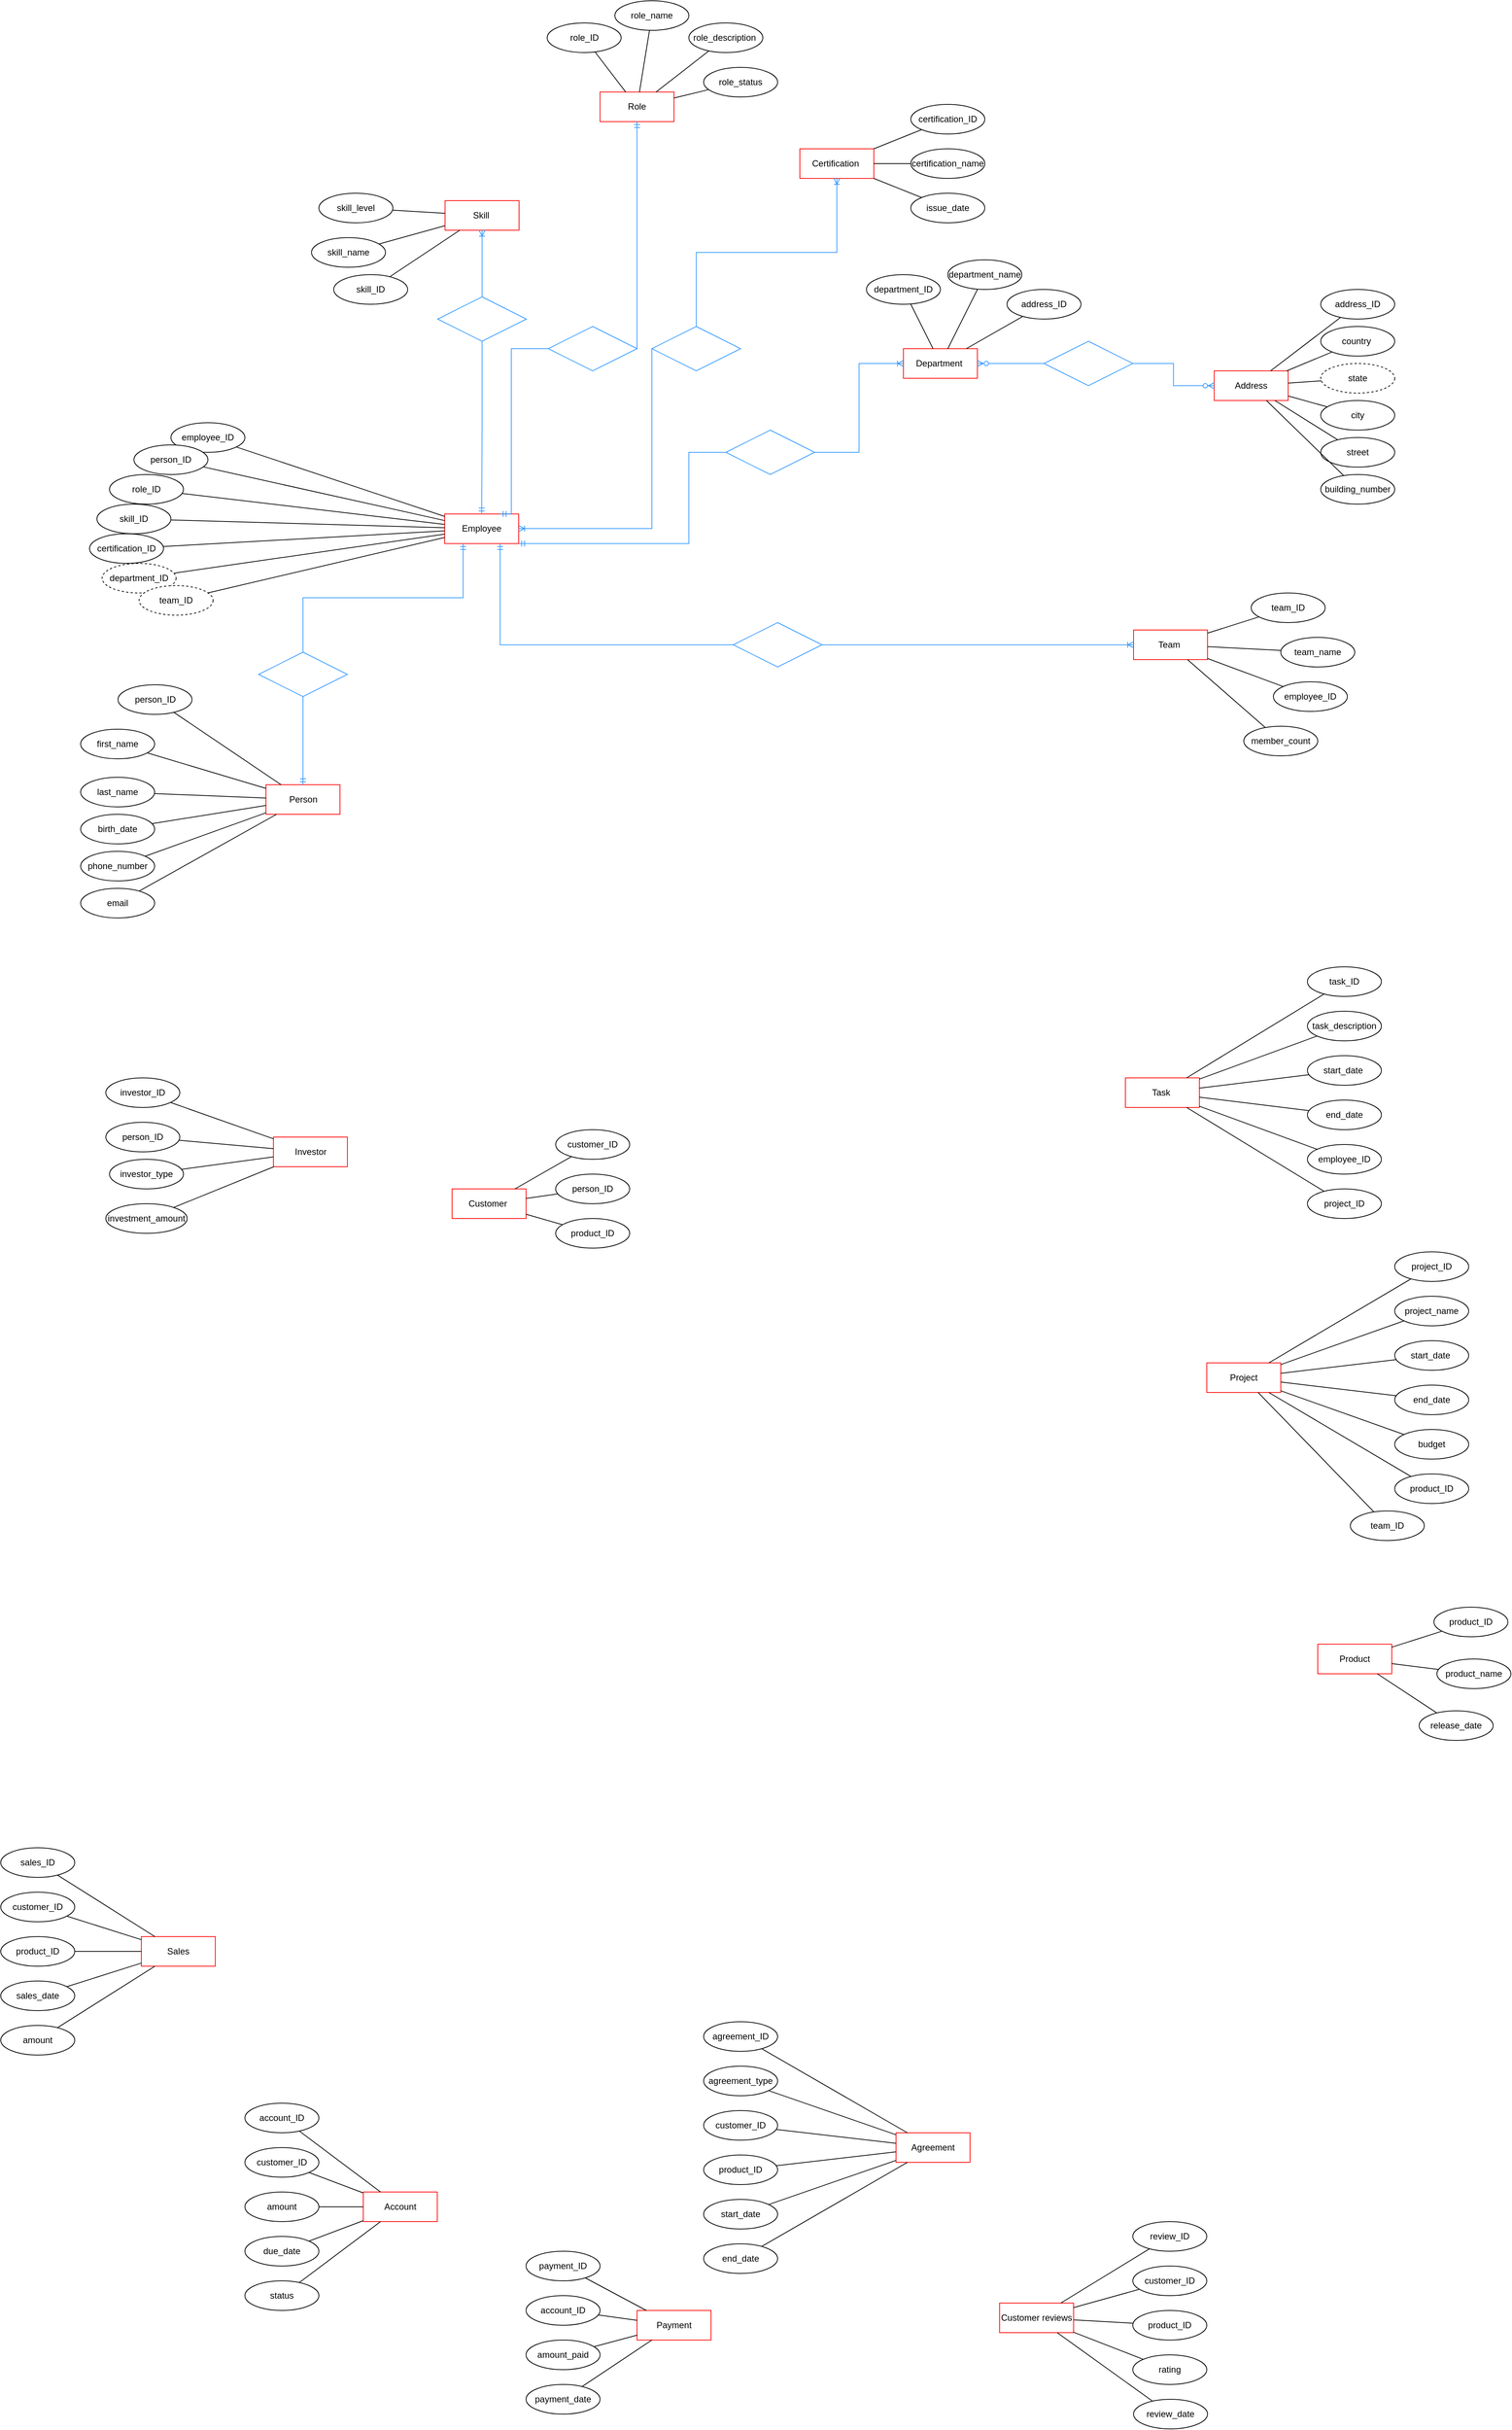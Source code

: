 <mxfile version="24.7.17">
  <diagram name="Сторінка-1" id="1GQm9kah2LmpC54ItX7a">
    <mxGraphModel dx="1985" dy="3207" grid="1" gridSize="10" guides="1" tooltips="1" connect="1" arrows="1" fold="1" page="1" pageScale="1" pageWidth="827" pageHeight="1169" math="0" shadow="0">
      <root>
        <mxCell id="0" />
        <mxCell id="1" parent="0" />
        <mxCell id="kTC0eZ22dBADnU0dDalB-8" value="Employee" style="whiteSpace=wrap;html=1;align=center;strokeColor=#FF0000;" parent="1" vertex="1">
          <mxGeometry x="1180" y="-966.71" width="100" height="40" as="geometry" />
        </mxCell>
        <mxCell id="kTC0eZ22dBADnU0dDalB-16" value="Department&amp;nbsp;" style="whiteSpace=wrap;html=1;align=center;strokeColor=#FF0000;" parent="1" vertex="1">
          <mxGeometry x="1800" y="-1190" width="100" height="40" as="geometry" />
        </mxCell>
        <mxCell id="kTC0eZ22dBADnU0dDalB-20" value="Team&amp;nbsp;" style="whiteSpace=wrap;html=1;align=center;strokeColor=#FF0000;" parent="1" vertex="1">
          <mxGeometry x="2111" y="-810" width="100" height="40" as="geometry" />
        </mxCell>
        <mxCell id="kTC0eZ22dBADnU0dDalB-25" value="Product" style="whiteSpace=wrap;html=1;align=center;strokeColor=#FF0000;" parent="1" vertex="1">
          <mxGeometry x="2360" y="560" width="100" height="40" as="geometry" />
        </mxCell>
        <mxCell id="kTC0eZ22dBADnU0dDalB-31" value="Project" style="whiteSpace=wrap;html=1;align=center;strokeColor=#FF0000;" parent="1" vertex="1">
          <mxGeometry x="2210" y="180" width="100" height="40" as="geometry" />
        </mxCell>
        <mxCell id="kTC0eZ22dBADnU0dDalB-39" value="Customer&amp;nbsp;" style="whiteSpace=wrap;html=1;align=center;strokeColor=#FF0000;" parent="1" vertex="1">
          <mxGeometry x="1190" y="-55" width="100" height="40" as="geometry" />
        </mxCell>
        <mxCell id="HxLRwD8P5eZurUxQ76lV-6" value="Role" style="whiteSpace=wrap;html=1;align=center;strokeColor=#FF0000;" parent="1" vertex="1">
          <mxGeometry x="1390" y="-1536.71" width="100" height="40" as="geometry" />
        </mxCell>
        <mxCell id="HxLRwD8P5eZurUxQ76lV-7" value="Task&amp;nbsp;" style="whiteSpace=wrap;html=1;align=center;strokeColor=#FF0000;" parent="1" vertex="1">
          <mxGeometry x="2100" y="-205" width="100" height="40" as="geometry" />
        </mxCell>
        <mxCell id="HxLRwD8P5eZurUxQ76lV-8" value="Skill&amp;nbsp;" style="whiteSpace=wrap;html=1;align=center;strokeColor=#FF0000;" parent="1" vertex="1">
          <mxGeometry x="1180.5" y="-1390" width="100" height="40" as="geometry" />
        </mxCell>
        <mxCell id="HxLRwD8P5eZurUxQ76lV-9" value="Agreement" style="whiteSpace=wrap;html=1;align=center;strokeColor=#FF0000;" parent="1" vertex="1">
          <mxGeometry x="1790" y="1220" width="100" height="40" as="geometry" />
        </mxCell>
        <mxCell id="HxLRwD8P5eZurUxQ76lV-10" value="Payment" style="whiteSpace=wrap;html=1;align=center;strokeColor=#FF0000;" parent="1" vertex="1">
          <mxGeometry x="1440" y="1460" width="100" height="40" as="geometry" />
        </mxCell>
        <mxCell id="HxLRwD8P5eZurUxQ76lV-11" value="Account" style="whiteSpace=wrap;html=1;align=center;strokeColor=#FF0000;" parent="1" vertex="1">
          <mxGeometry x="1070" y="1300" width="100" height="40" as="geometry" />
        </mxCell>
        <mxCell id="HxLRwD8P5eZurUxQ76lV-12" value="Sales" style="whiteSpace=wrap;html=1;align=center;strokeColor=#FF0000;" parent="1" vertex="1">
          <mxGeometry x="770" y="955" width="100" height="40" as="geometry" />
        </mxCell>
        <mxCell id="HxLRwD8P5eZurUxQ76lV-15" value="Certification&amp;nbsp;" style="whiteSpace=wrap;html=1;align=center;strokeColor=#FF0000;" parent="1" vertex="1">
          <mxGeometry x="1660" y="-1460" width="100" height="40" as="geometry" />
        </mxCell>
        <mxCell id="HxLRwD8P5eZurUxQ76lV-17" value="last_name" style="ellipse;whiteSpace=wrap;html=1;align=center;" parent="1" vertex="1">
          <mxGeometry x="688" y="-611" width="100" height="40" as="geometry" />
        </mxCell>
        <mxCell id="HxLRwD8P5eZurUxQ76lV-18" value="first_name" style="ellipse;whiteSpace=wrap;html=1;align=center;" parent="1" vertex="1">
          <mxGeometry x="688" y="-676" width="100" height="40" as="geometry" />
        </mxCell>
        <mxCell id="HxLRwD8P5eZurUxQ76lV-19" value="birth_date" style="ellipse;whiteSpace=wrap;html=1;align=center;" parent="1" vertex="1">
          <mxGeometry x="688" y="-561" width="100" height="40" as="geometry" />
        </mxCell>
        <mxCell id="HxLRwD8P5eZurUxQ76lV-20" value="phone_number" style="ellipse;whiteSpace=wrap;html=1;align=center;" parent="1" vertex="1">
          <mxGeometry x="688" y="-511" width="100" height="40" as="geometry" />
        </mxCell>
        <mxCell id="HxLRwD8P5eZurUxQ76lV-21" value="Person" style="whiteSpace=wrap;html=1;align=center;strokeColor=#FF0000;" parent="1" vertex="1">
          <mxGeometry x="938.5" y="-601" width="100" height="40" as="geometry" />
        </mxCell>
        <mxCell id="HxLRwD8P5eZurUxQ76lV-22" value="Address" style="whiteSpace=wrap;html=1;align=center;strokeColor=#FF0000;" parent="1" vertex="1">
          <mxGeometry x="2220" y="-1160" width="100" height="40" as="geometry" />
        </mxCell>
        <mxCell id="HxLRwD8P5eZurUxQ76lV-23" value="email" style="ellipse;whiteSpace=wrap;html=1;align=center;" parent="1" vertex="1">
          <mxGeometry x="688" y="-461" width="100" height="40" as="geometry" />
        </mxCell>
        <mxCell id="HxLRwD8P5eZurUxQ76lV-25" value="person_ID" style="ellipse;whiteSpace=wrap;html=1;align=center;" parent="1" vertex="1">
          <mxGeometry x="738.5" y="-736" width="100" height="40" as="geometry" />
        </mxCell>
        <mxCell id="HxLRwD8P5eZurUxQ76lV-26" value="employee_ID" style="ellipse;whiteSpace=wrap;html=1;align=center;" parent="1" vertex="1">
          <mxGeometry x="810" y="-1090" width="100" height="40" as="geometry" />
        </mxCell>
        <mxCell id="HxLRwD8P5eZurUxQ76lV-27" value="person_ID" style="ellipse;whiteSpace=wrap;html=1;align=center;" parent="1" vertex="1">
          <mxGeometry x="760" y="-1060" width="100" height="40" as="geometry" />
        </mxCell>
        <mxCell id="HxLRwD8P5eZurUxQ76lV-28" value="role_ID" style="ellipse;whiteSpace=wrap;html=1;align=center;" parent="1" vertex="1">
          <mxGeometry x="727" y="-1020" width="100" height="40" as="geometry" />
        </mxCell>
        <mxCell id="HxLRwD8P5eZurUxQ76lV-29" value="skill_ID" style="ellipse;whiteSpace=wrap;html=1;align=center;" parent="1" vertex="1">
          <mxGeometry x="710" y="-980" width="100" height="40" as="geometry" />
        </mxCell>
        <mxCell id="HxLRwD8P5eZurUxQ76lV-30" value="certification_ID" style="ellipse;whiteSpace=wrap;html=1;align=center;" parent="1" vertex="1">
          <mxGeometry x="700" y="-940" width="100" height="40" as="geometry" />
        </mxCell>
        <mxCell id="HxLRwD8P5eZurUxQ76lV-33" value="role_ID" style="ellipse;whiteSpace=wrap;html=1;align=center;" parent="1" vertex="1">
          <mxGeometry x="1318.5" y="-1630" width="100" height="40" as="geometry" />
        </mxCell>
        <mxCell id="HxLRwD8P5eZurUxQ76lV-34" value="role_name" style="ellipse;whiteSpace=wrap;html=1;align=center;" parent="1" vertex="1">
          <mxGeometry x="1410" y="-1660" width="100" height="40" as="geometry" />
        </mxCell>
        <mxCell id="HxLRwD8P5eZurUxQ76lV-35" value="role_description&amp;nbsp;" style="ellipse;whiteSpace=wrap;html=1;align=center;" parent="1" vertex="1">
          <mxGeometry x="1510" y="-1630" width="100" height="40" as="geometry" />
        </mxCell>
        <mxCell id="HxLRwD8P5eZurUxQ76lV-36" value="role_status" style="ellipse;whiteSpace=wrap;html=1;align=center;" parent="1" vertex="1">
          <mxGeometry x="1530" y="-1570" width="100" height="40" as="geometry" />
        </mxCell>
        <mxCell id="HxLRwD8P5eZurUxQ76lV-37" value="skill_ID" style="ellipse;whiteSpace=wrap;html=1;align=center;" parent="1" vertex="1">
          <mxGeometry x="1030" y="-1290" width="100" height="40" as="geometry" />
        </mxCell>
        <mxCell id="HxLRwD8P5eZurUxQ76lV-38" value="skill_name" style="ellipse;whiteSpace=wrap;html=1;align=center;" parent="1" vertex="1">
          <mxGeometry x="1000" y="-1340" width="100" height="40" as="geometry" />
        </mxCell>
        <mxCell id="HxLRwD8P5eZurUxQ76lV-39" value="skill_level" style="ellipse;whiteSpace=wrap;html=1;align=center;" parent="1" vertex="1">
          <mxGeometry x="1010" y="-1400" width="100" height="40" as="geometry" />
        </mxCell>
        <mxCell id="HxLRwD8P5eZurUxQ76lV-40" value="department_ID" style="ellipse;whiteSpace=wrap;html=1;align=center;" parent="1" vertex="1">
          <mxGeometry x="1750" y="-1290" width="100" height="40" as="geometry" />
        </mxCell>
        <mxCell id="HxLRwD8P5eZurUxQ76lV-42" value="department_name" style="ellipse;whiteSpace=wrap;html=1;align=center;" parent="1" vertex="1">
          <mxGeometry x="1860" y="-1310" width="100" height="40" as="geometry" />
        </mxCell>
        <mxCell id="HxLRwD8P5eZurUxQ76lV-46" value="department_ID" style="ellipse;whiteSpace=wrap;html=1;align=center;dashed=1;" parent="1" vertex="1">
          <mxGeometry x="717" y="-900" width="100" height="40" as="geometry" />
        </mxCell>
        <mxCell id="HxLRwD8P5eZurUxQ76lV-47" value="address_ID" style="ellipse;whiteSpace=wrap;html=1;align=center;" parent="1" vertex="1">
          <mxGeometry x="2364" y="-1270" width="100" height="40" as="geometry" />
        </mxCell>
        <mxCell id="HxLRwD8P5eZurUxQ76lV-48" value="city" style="ellipse;whiteSpace=wrap;html=1;align=center;" parent="1" vertex="1">
          <mxGeometry x="2364" y="-1120" width="100" height="40" as="geometry" />
        </mxCell>
        <mxCell id="HxLRwD8P5eZurUxQ76lV-49" value="country&amp;nbsp;" style="ellipse;whiteSpace=wrap;html=1;align=center;" parent="1" vertex="1">
          <mxGeometry x="2364" y="-1220" width="100" height="40" as="geometry" />
        </mxCell>
        <mxCell id="HxLRwD8P5eZurUxQ76lV-50" value="building_number" style="ellipse;whiteSpace=wrap;html=1;align=center;" parent="1" vertex="1">
          <mxGeometry x="2364" y="-1020" width="100" height="40" as="geometry" />
        </mxCell>
        <mxCell id="HxLRwD8P5eZurUxQ76lV-51" value="state" style="ellipse;whiteSpace=wrap;html=1;align=center;dashed=1;" parent="1" vertex="1">
          <mxGeometry x="2364" y="-1170" width="100" height="40" as="geometry" />
        </mxCell>
        <mxCell id="HxLRwD8P5eZurUxQ76lV-52" value="street" style="ellipse;whiteSpace=wrap;html=1;align=center;" parent="1" vertex="1">
          <mxGeometry x="2364" y="-1070" width="100" height="40" as="geometry" />
        </mxCell>
        <mxCell id="HxLRwD8P5eZurUxQ76lV-53" value="address_ID" style="ellipse;whiteSpace=wrap;html=1;align=center;" parent="1" vertex="1">
          <mxGeometry x="1940" y="-1270" width="100" height="40" as="geometry" />
        </mxCell>
        <mxCell id="HxLRwD8P5eZurUxQ76lV-55" value="certification_ID" style="ellipse;whiteSpace=wrap;html=1;align=center;" parent="1" vertex="1">
          <mxGeometry x="1810" y="-1520" width="100" height="40" as="geometry" />
        </mxCell>
        <mxCell id="HxLRwD8P5eZurUxQ76lV-56" value="certification_name" style="ellipse;whiteSpace=wrap;html=1;align=center;" parent="1" vertex="1">
          <mxGeometry x="1810" y="-1460" width="100" height="40" as="geometry" />
        </mxCell>
        <mxCell id="HxLRwD8P5eZurUxQ76lV-57" value="issue_date" style="ellipse;whiteSpace=wrap;html=1;align=center;" parent="1" vertex="1">
          <mxGeometry x="1810" y="-1400" width="100" height="40" as="geometry" />
        </mxCell>
        <mxCell id="w_4l3_z0nk0-UXXXQoOF-1" value="team_ID" style="ellipse;whiteSpace=wrap;html=1;align=center;" parent="1" vertex="1">
          <mxGeometry x="2270" y="-860" width="100" height="40" as="geometry" />
        </mxCell>
        <mxCell id="w_4l3_z0nk0-UXXXQoOF-2" value="team_name" style="ellipse;whiteSpace=wrap;html=1;align=center;" parent="1" vertex="1">
          <mxGeometry x="2310" y="-800" width="100" height="40" as="geometry" />
        </mxCell>
        <mxCell id="w_4l3_z0nk0-UXXXQoOF-4" value="member_count" style="ellipse;whiteSpace=wrap;html=1;align=center;" parent="1" vertex="1">
          <mxGeometry x="2260" y="-680" width="100" height="40" as="geometry" />
        </mxCell>
        <mxCell id="w_4l3_z0nk0-UXXXQoOF-5" value="project_ID" style="ellipse;whiteSpace=wrap;html=1;align=center;" parent="1" vertex="1">
          <mxGeometry x="2464" y="30" width="100" height="40" as="geometry" />
        </mxCell>
        <mxCell id="w_4l3_z0nk0-UXXXQoOF-6" value="task_ID" style="ellipse;whiteSpace=wrap;html=1;align=center;" parent="1" vertex="1">
          <mxGeometry x="2346" y="-355" width="100" height="40" as="geometry" />
        </mxCell>
        <mxCell id="w_4l3_z0nk0-UXXXQoOF-7" value="task_description" style="ellipse;whiteSpace=wrap;html=1;align=center;" parent="1" vertex="1">
          <mxGeometry x="2346" y="-295" width="100" height="40" as="geometry" />
        </mxCell>
        <mxCell id="w_4l3_z0nk0-UXXXQoOF-8" value="start_date&amp;nbsp;" style="ellipse;whiteSpace=wrap;html=1;align=center;" parent="1" vertex="1">
          <mxGeometry x="2346" y="-235" width="100" height="40" as="geometry" />
        </mxCell>
        <mxCell id="w_4l3_z0nk0-UXXXQoOF-9" value="end_date" style="ellipse;whiteSpace=wrap;html=1;align=center;" parent="1" vertex="1">
          <mxGeometry x="2346" y="-175" width="100" height="40" as="geometry" />
        </mxCell>
        <mxCell id="w_4l3_z0nk0-UXXXQoOF-10" value="employee_ID" style="ellipse;whiteSpace=wrap;html=1;align=center;" parent="1" vertex="1">
          <mxGeometry x="2346" y="-115" width="100" height="40" as="geometry" />
        </mxCell>
        <mxCell id="w_4l3_z0nk0-UXXXQoOF-11" value="project_ID" style="ellipse;whiteSpace=wrap;html=1;align=center;" parent="1" vertex="1">
          <mxGeometry x="2346" y="-55" width="100" height="40" as="geometry" />
        </mxCell>
        <mxCell id="w_4l3_z0nk0-UXXXQoOF-12" value="project_name" style="ellipse;whiteSpace=wrap;html=1;align=center;" parent="1" vertex="1">
          <mxGeometry x="2464" y="90" width="100" height="40" as="geometry" />
        </mxCell>
        <mxCell id="w_4l3_z0nk0-UXXXQoOF-14" value="start_date&amp;nbsp;" style="ellipse;whiteSpace=wrap;html=1;align=center;" parent="1" vertex="1">
          <mxGeometry x="2464" y="150" width="100" height="40" as="geometry" />
        </mxCell>
        <mxCell id="w_4l3_z0nk0-UXXXQoOF-15" value="end_date" style="ellipse;whiteSpace=wrap;html=1;align=center;" parent="1" vertex="1">
          <mxGeometry x="2464" y="210" width="100" height="40" as="geometry" />
        </mxCell>
        <mxCell id="w_4l3_z0nk0-UXXXQoOF-16" value="budget" style="ellipse;whiteSpace=wrap;html=1;align=center;" parent="1" vertex="1">
          <mxGeometry x="2464" y="270" width="100" height="40" as="geometry" />
        </mxCell>
        <mxCell id="w_4l3_z0nk0-UXXXQoOF-17" value="product_ID" style="ellipse;whiteSpace=wrap;html=1;align=center;" parent="1" vertex="1">
          <mxGeometry x="2464" y="330" width="100" height="40" as="geometry" />
        </mxCell>
        <mxCell id="w_4l3_z0nk0-UXXXQoOF-18" value="product_name" style="ellipse;whiteSpace=wrap;html=1;align=center;" parent="1" vertex="1">
          <mxGeometry x="2521" y="580" width="100" height="40" as="geometry" />
        </mxCell>
        <mxCell id="w_4l3_z0nk0-UXXXQoOF-19" value="product_ID" style="ellipse;whiteSpace=wrap;html=1;align=center;" parent="1" vertex="1">
          <mxGeometry x="2517" y="510" width="100" height="40" as="geometry" />
        </mxCell>
        <mxCell id="w_4l3_z0nk0-UXXXQoOF-20" value="release_date" style="ellipse;whiteSpace=wrap;html=1;align=center;" parent="1" vertex="1">
          <mxGeometry x="2497" y="650" width="100" height="40" as="geometry" />
        </mxCell>
        <mxCell id="w_4l3_z0nk0-UXXXQoOF-21" value="customer_ID" style="ellipse;whiteSpace=wrap;html=1;align=center;" parent="1" vertex="1">
          <mxGeometry x="1330" y="-135" width="100" height="40" as="geometry" />
        </mxCell>
        <mxCell id="w_4l3_z0nk0-UXXXQoOF-22" value="person_ID" style="ellipse;whiteSpace=wrap;html=1;align=center;" parent="1" vertex="1">
          <mxGeometry x="1330" y="-75" width="100" height="40" as="geometry" />
        </mxCell>
        <mxCell id="w_4l3_z0nk0-UXXXQoOF-26" value="product_ID" style="ellipse;whiteSpace=wrap;html=1;align=center;" parent="1" vertex="1">
          <mxGeometry x="1330" y="-15" width="100" height="40" as="geometry" />
        </mxCell>
        <mxCell id="w_4l3_z0nk0-UXXXQoOF-27" value="Customer reviews" style="whiteSpace=wrap;html=1;align=center;strokeColor=#FF0000;" parent="1" vertex="1">
          <mxGeometry x="1930" y="1450" width="100" height="40" as="geometry" />
        </mxCell>
        <mxCell id="w_4l3_z0nk0-UXXXQoOF-29" value="sales_ID" style="ellipse;whiteSpace=wrap;html=1;align=center;" parent="1" vertex="1">
          <mxGeometry x="580" y="835" width="100" height="40" as="geometry" />
        </mxCell>
        <mxCell id="w_4l3_z0nk0-UXXXQoOF-30" value="account_ID" style="ellipse;whiteSpace=wrap;html=1;align=center;" parent="1" vertex="1">
          <mxGeometry x="910" y="1180" width="100" height="40" as="geometry" />
        </mxCell>
        <mxCell id="w_4l3_z0nk0-UXXXQoOF-31" value="payment_ID" style="ellipse;whiteSpace=wrap;html=1;align=center;" parent="1" vertex="1">
          <mxGeometry x="1290" y="1380" width="100" height="40" as="geometry" />
        </mxCell>
        <mxCell id="w_4l3_z0nk0-UXXXQoOF-32" value="agreement_ID" style="ellipse;whiteSpace=wrap;html=1;align=center;" parent="1" vertex="1">
          <mxGeometry x="1530" y="1070" width="100" height="40" as="geometry" />
        </mxCell>
        <mxCell id="w_4l3_z0nk0-UXXXQoOF-34" value="customer_ID" style="ellipse;whiteSpace=wrap;html=1;align=center;" parent="1" vertex="1">
          <mxGeometry x="580" y="895" width="100" height="40" as="geometry" />
        </mxCell>
        <mxCell id="w_4l3_z0nk0-UXXXQoOF-35" value="product_ID" style="ellipse;whiteSpace=wrap;html=1;align=center;" parent="1" vertex="1">
          <mxGeometry x="580" y="955" width="100" height="40" as="geometry" />
        </mxCell>
        <mxCell id="w_4l3_z0nk0-UXXXQoOF-36" value="sales_date" style="ellipse;whiteSpace=wrap;html=1;align=center;" parent="1" vertex="1">
          <mxGeometry x="580" y="1015" width="100" height="40" as="geometry" />
        </mxCell>
        <mxCell id="w_4l3_z0nk0-UXXXQoOF-37" value="amount" style="ellipse;whiteSpace=wrap;html=1;align=center;" parent="1" vertex="1">
          <mxGeometry x="580" y="1075" width="100" height="40" as="geometry" />
        </mxCell>
        <mxCell id="w_4l3_z0nk0-UXXXQoOF-38" value="customer_ID" style="ellipse;whiteSpace=wrap;html=1;align=center;" parent="1" vertex="1">
          <mxGeometry x="910" y="1240" width="100" height="40" as="geometry" />
        </mxCell>
        <mxCell id="w_4l3_z0nk0-UXXXQoOF-39" value="amount" style="ellipse;whiteSpace=wrap;html=1;align=center;" parent="1" vertex="1">
          <mxGeometry x="910" y="1300" width="100" height="40" as="geometry" />
        </mxCell>
        <mxCell id="w_4l3_z0nk0-UXXXQoOF-40" value="due_date" style="ellipse;whiteSpace=wrap;html=1;align=center;" parent="1" vertex="1">
          <mxGeometry x="910" y="1360" width="100" height="40" as="geometry" />
        </mxCell>
        <mxCell id="w_4l3_z0nk0-UXXXQoOF-42" value="agreement_type" style="ellipse;whiteSpace=wrap;html=1;align=center;" parent="1" vertex="1">
          <mxGeometry x="1530" y="1130" width="100" height="40" as="geometry" />
        </mxCell>
        <mxCell id="w_4l3_z0nk0-UXXXQoOF-43" value="status" style="ellipse;whiteSpace=wrap;html=1;align=center;" parent="1" vertex="1">
          <mxGeometry x="910" y="1420" width="100" height="40" as="geometry" />
        </mxCell>
        <mxCell id="w_4l3_z0nk0-UXXXQoOF-44" value="account_ID" style="ellipse;whiteSpace=wrap;html=1;align=center;" parent="1" vertex="1">
          <mxGeometry x="1290" y="1440" width="100" height="40" as="geometry" />
        </mxCell>
        <mxCell id="w_4l3_z0nk0-UXXXQoOF-45" value="amount_paid" style="ellipse;whiteSpace=wrap;html=1;align=center;" parent="1" vertex="1">
          <mxGeometry x="1290" y="1500" width="100" height="40" as="geometry" />
        </mxCell>
        <mxCell id="w_4l3_z0nk0-UXXXQoOF-46" value="payment_date" style="ellipse;whiteSpace=wrap;html=1;align=center;" parent="1" vertex="1">
          <mxGeometry x="1290" y="1560" width="100" height="40" as="geometry" />
        </mxCell>
        <mxCell id="w_4l3_z0nk0-UXXXQoOF-47" value="customer_ID" style="ellipse;whiteSpace=wrap;html=1;align=center;" parent="1" vertex="1">
          <mxGeometry x="1530" y="1190" width="100" height="40" as="geometry" />
        </mxCell>
        <mxCell id="w_4l3_z0nk0-UXXXQoOF-48" value="product_ID" style="ellipse;whiteSpace=wrap;html=1;align=center;" parent="1" vertex="1">
          <mxGeometry x="1530" y="1250" width="100" height="40" as="geometry" />
        </mxCell>
        <mxCell id="w_4l3_z0nk0-UXXXQoOF-49" value="start_date" style="ellipse;whiteSpace=wrap;html=1;align=center;" parent="1" vertex="1">
          <mxGeometry x="1530" y="1310" width="100" height="40" as="geometry" />
        </mxCell>
        <mxCell id="w_4l3_z0nk0-UXXXQoOF-50" value="end_date" style="ellipse;whiteSpace=wrap;html=1;align=center;" parent="1" vertex="1">
          <mxGeometry x="1530" y="1370" width="100" height="40" as="geometry" />
        </mxCell>
        <mxCell id="-akh_3bQNF9zqWhWP-Ex-2" value="Investor" style="whiteSpace=wrap;html=1;align=center;strokeColor=#FF0000;" parent="1" vertex="1">
          <mxGeometry x="948.5" y="-125" width="100" height="40" as="geometry" />
        </mxCell>
        <mxCell id="-akh_3bQNF9zqWhWP-Ex-3" value="investor_ID" style="ellipse;whiteSpace=wrap;html=1;align=center;" parent="1" vertex="1">
          <mxGeometry x="722" y="-205" width="100" height="40" as="geometry" />
        </mxCell>
        <mxCell id="-akh_3bQNF9zqWhWP-Ex-5" value="person_ID" style="ellipse;whiteSpace=wrap;html=1;align=center;" parent="1" vertex="1">
          <mxGeometry x="722" y="-145" width="100" height="40" as="geometry" />
        </mxCell>
        <mxCell id="-akh_3bQNF9zqWhWP-Ex-7" value="investment_amount" style="ellipse;whiteSpace=wrap;html=1;align=center;" parent="1" vertex="1">
          <mxGeometry x="722" y="-35" width="110" height="40" as="geometry" />
        </mxCell>
        <mxCell id="-akh_3bQNF9zqWhWP-Ex-8" value="investor_type" style="ellipse;whiteSpace=wrap;html=1;align=center;" parent="1" vertex="1">
          <mxGeometry x="727" y="-95" width="100" height="40" as="geometry" />
        </mxCell>
        <mxCell id="-akh_3bQNF9zqWhWP-Ex-9" value="review_ID" style="ellipse;whiteSpace=wrap;html=1;align=center;" parent="1" vertex="1">
          <mxGeometry x="2110" y="1340" width="100" height="40" as="geometry" />
        </mxCell>
        <mxCell id="-akh_3bQNF9zqWhWP-Ex-10" value="customer_ID" style="ellipse;whiteSpace=wrap;html=1;align=center;" parent="1" vertex="1">
          <mxGeometry x="2110" y="1400" width="100" height="40" as="geometry" />
        </mxCell>
        <mxCell id="-akh_3bQNF9zqWhWP-Ex-11" value="product_ID" style="ellipse;whiteSpace=wrap;html=1;align=center;" parent="1" vertex="1">
          <mxGeometry x="2110" y="1460" width="100" height="40" as="geometry" />
        </mxCell>
        <mxCell id="-akh_3bQNF9zqWhWP-Ex-12" value="rating" style="ellipse;whiteSpace=wrap;html=1;align=center;" parent="1" vertex="1">
          <mxGeometry x="2110" y="1520" width="100" height="40" as="geometry" />
        </mxCell>
        <mxCell id="-akh_3bQNF9zqWhWP-Ex-14" value="review_date" style="ellipse;whiteSpace=wrap;html=1;align=center;" parent="1" vertex="1">
          <mxGeometry x="2111" y="1580" width="100" height="40" as="geometry" />
        </mxCell>
        <mxCell id="kOA6qTZB-Go1yCE-uI7u-1" value="" style="endArrow=none;html=1;rounded=0;" edge="1" parent="1" source="HxLRwD8P5eZurUxQ76lV-25" target="HxLRwD8P5eZurUxQ76lV-21">
          <mxGeometry relative="1" as="geometry">
            <mxPoint x="937.5" y="-474.5" as="sourcePoint" />
            <mxPoint x="1097.5" y="-474.5" as="targetPoint" />
          </mxGeometry>
        </mxCell>
        <mxCell id="kOA6qTZB-Go1yCE-uI7u-2" value="" style="endArrow=none;html=1;rounded=0;" edge="1" parent="1" source="HxLRwD8P5eZurUxQ76lV-18" target="HxLRwD8P5eZurUxQ76lV-21">
          <mxGeometry relative="1" as="geometry">
            <mxPoint x="1677.5" y="-282.5" as="sourcePoint" />
            <mxPoint x="1837.5" y="-282.5" as="targetPoint" />
          </mxGeometry>
        </mxCell>
        <mxCell id="kOA6qTZB-Go1yCE-uI7u-3" value="" style="endArrow=none;html=1;rounded=0;" edge="1" parent="1" source="HxLRwD8P5eZurUxQ76lV-23" target="HxLRwD8P5eZurUxQ76lV-21">
          <mxGeometry relative="1" as="geometry">
            <mxPoint x="1677.5" y="-282.5" as="sourcePoint" />
            <mxPoint x="1837.5" y="-282.5" as="targetPoint" />
          </mxGeometry>
        </mxCell>
        <mxCell id="kOA6qTZB-Go1yCE-uI7u-4" value="" style="endArrow=none;html=1;rounded=0;" edge="1" parent="1" source="HxLRwD8P5eZurUxQ76lV-20" target="HxLRwD8P5eZurUxQ76lV-21">
          <mxGeometry relative="1" as="geometry">
            <mxPoint x="1167.5" y="-272.5" as="sourcePoint" />
            <mxPoint x="1327.5" y="-272.5" as="targetPoint" />
          </mxGeometry>
        </mxCell>
        <mxCell id="kOA6qTZB-Go1yCE-uI7u-5" value="" style="endArrow=none;html=1;rounded=0;" edge="1" parent="1" source="HxLRwD8P5eZurUxQ76lV-19" target="HxLRwD8P5eZurUxQ76lV-21">
          <mxGeometry relative="1" as="geometry">
            <mxPoint x="1677.5" y="-282.5" as="sourcePoint" />
            <mxPoint x="1837.5" y="-282.5" as="targetPoint" />
          </mxGeometry>
        </mxCell>
        <mxCell id="kOA6qTZB-Go1yCE-uI7u-6" value="" style="endArrow=none;html=1;rounded=0;" edge="1" parent="1" source="HxLRwD8P5eZurUxQ76lV-17" target="HxLRwD8P5eZurUxQ76lV-21">
          <mxGeometry relative="1" as="geometry">
            <mxPoint x="1677.5" y="-282.5" as="sourcePoint" />
            <mxPoint x="1837.5" y="-282.5" as="targetPoint" />
          </mxGeometry>
        </mxCell>
        <mxCell id="kOA6qTZB-Go1yCE-uI7u-8" value="" style="endArrow=none;html=1;rounded=0;" edge="1" parent="1" source="HxLRwD8P5eZurUxQ76lV-36" target="HxLRwD8P5eZurUxQ76lV-6">
          <mxGeometry relative="1" as="geometry">
            <mxPoint x="1050" y="-1043.35" as="sourcePoint" />
            <mxPoint x="1210" y="-1043.35" as="targetPoint" />
          </mxGeometry>
        </mxCell>
        <mxCell id="kOA6qTZB-Go1yCE-uI7u-9" value="" style="endArrow=none;html=1;rounded=0;" edge="1" parent="1" source="HxLRwD8P5eZurUxQ76lV-46" target="kTC0eZ22dBADnU0dDalB-8">
          <mxGeometry relative="1" as="geometry">
            <mxPoint x="1300" y="-842.5" as="sourcePoint" />
            <mxPoint x="1460" y="-842.5" as="targetPoint" />
          </mxGeometry>
        </mxCell>
        <mxCell id="kOA6qTZB-Go1yCE-uI7u-11" value="" style="endArrow=none;html=1;rounded=0;" edge="1" parent="1" source="HxLRwD8P5eZurUxQ76lV-30" target="kTC0eZ22dBADnU0dDalB-8">
          <mxGeometry relative="1" as="geometry">
            <mxPoint x="1250" y="-782.5" as="sourcePoint" />
            <mxPoint x="1410" y="-782.5" as="targetPoint" />
          </mxGeometry>
        </mxCell>
        <mxCell id="kOA6qTZB-Go1yCE-uI7u-12" value="" style="endArrow=none;html=1;rounded=0;" edge="1" parent="1" source="HxLRwD8P5eZurUxQ76lV-29" target="kTC0eZ22dBADnU0dDalB-8">
          <mxGeometry relative="1" as="geometry">
            <mxPoint x="1280" y="-842.5" as="sourcePoint" />
            <mxPoint x="1440" y="-842.5" as="targetPoint" />
          </mxGeometry>
        </mxCell>
        <mxCell id="kOA6qTZB-Go1yCE-uI7u-13" value="" style="endArrow=none;html=1;rounded=0;" edge="1" parent="1" source="HxLRwD8P5eZurUxQ76lV-28" target="kTC0eZ22dBADnU0dDalB-8">
          <mxGeometry relative="1" as="geometry">
            <mxPoint x="1220" y="-847" as="sourcePoint" />
            <mxPoint x="1380" y="-847" as="targetPoint" />
          </mxGeometry>
        </mxCell>
        <mxCell id="kOA6qTZB-Go1yCE-uI7u-14" value="" style="endArrow=none;html=1;rounded=0;" edge="1" parent="1" source="HxLRwD8P5eZurUxQ76lV-27" target="kTC0eZ22dBADnU0dDalB-8">
          <mxGeometry relative="1" as="geometry">
            <mxPoint x="1180" y="-1002.5" as="sourcePoint" />
            <mxPoint x="1410" y="-782.5" as="targetPoint" />
          </mxGeometry>
        </mxCell>
        <mxCell id="kOA6qTZB-Go1yCE-uI7u-15" value="" style="endArrow=none;html=1;rounded=0;" edge="1" parent="1" source="HxLRwD8P5eZurUxQ76lV-26" target="kTC0eZ22dBADnU0dDalB-8">
          <mxGeometry relative="1" as="geometry">
            <mxPoint x="1190.671" y="-1110.461" as="sourcePoint" />
            <mxPoint x="1410" y="-782.5" as="targetPoint" />
          </mxGeometry>
        </mxCell>
        <mxCell id="kOA6qTZB-Go1yCE-uI7u-17" value="" style="endArrow=none;html=1;rounded=0;" edge="1" parent="1" source="HxLRwD8P5eZurUxQ76lV-35" target="HxLRwD8P5eZurUxQ76lV-6">
          <mxGeometry relative="1" as="geometry">
            <mxPoint x="1320" y="-1113.35" as="sourcePoint" />
            <mxPoint x="1480" y="-1113.35" as="targetPoint" />
          </mxGeometry>
        </mxCell>
        <mxCell id="kOA6qTZB-Go1yCE-uI7u-18" value="" style="endArrow=none;html=1;rounded=0;" edge="1" parent="1" source="HxLRwD8P5eZurUxQ76lV-34" target="HxLRwD8P5eZurUxQ76lV-6">
          <mxGeometry relative="1" as="geometry">
            <mxPoint x="1470" y="-1235.35" as="sourcePoint" />
            <mxPoint x="1480" y="-1113.35" as="targetPoint" />
          </mxGeometry>
        </mxCell>
        <mxCell id="kOA6qTZB-Go1yCE-uI7u-19" value="" style="endArrow=none;html=1;rounded=0;" edge="1" parent="1" source="HxLRwD8P5eZurUxQ76lV-33" target="HxLRwD8P5eZurUxQ76lV-6">
          <mxGeometry relative="1" as="geometry">
            <mxPoint x="1500.697" y="-1280.063" as="sourcePoint" />
            <mxPoint x="1480" y="-1113.35" as="targetPoint" />
          </mxGeometry>
        </mxCell>
        <mxCell id="kOA6qTZB-Go1yCE-uI7u-20" value="" style="endArrow=none;html=1;rounded=0;" edge="1" parent="1" source="HxLRwD8P5eZurUxQ76lV-8" target="HxLRwD8P5eZurUxQ76lV-39">
          <mxGeometry relative="1" as="geometry">
            <mxPoint x="1001" y="-1167.5" as="sourcePoint" />
            <mxPoint x="1161" y="-1167.5" as="targetPoint" />
          </mxGeometry>
        </mxCell>
        <mxCell id="kOA6qTZB-Go1yCE-uI7u-21" value="" style="endArrow=none;html=1;rounded=0;" edge="1" parent="1" source="HxLRwD8P5eZurUxQ76lV-8" target="HxLRwD8P5eZurUxQ76lV-38">
          <mxGeometry relative="1" as="geometry">
            <mxPoint x="1001" y="-1167.5" as="sourcePoint" />
            <mxPoint x="1161" y="-1167.5" as="targetPoint" />
          </mxGeometry>
        </mxCell>
        <mxCell id="kOA6qTZB-Go1yCE-uI7u-22" value="" style="endArrow=none;html=1;rounded=0;" edge="1" parent="1" source="HxLRwD8P5eZurUxQ76lV-8" target="HxLRwD8P5eZurUxQ76lV-37">
          <mxGeometry relative="1" as="geometry">
            <mxPoint x="1001" y="-1167.5" as="sourcePoint" />
            <mxPoint x="1161" y="-1167.5" as="targetPoint" />
          </mxGeometry>
        </mxCell>
        <mxCell id="kOA6qTZB-Go1yCE-uI7u-23" value="" style="endArrow=none;html=1;rounded=0;" edge="1" parent="1" source="HxLRwD8P5eZurUxQ76lV-15" target="HxLRwD8P5eZurUxQ76lV-57">
          <mxGeometry relative="1" as="geometry">
            <mxPoint x="1660" y="-1380" as="sourcePoint" />
            <mxPoint x="1820" y="-1380" as="targetPoint" />
          </mxGeometry>
        </mxCell>
        <mxCell id="kOA6qTZB-Go1yCE-uI7u-24" value="" style="endArrow=none;html=1;rounded=0;" edge="1" parent="1" source="HxLRwD8P5eZurUxQ76lV-56" target="HxLRwD8P5eZurUxQ76lV-15">
          <mxGeometry relative="1" as="geometry">
            <mxPoint x="1480" y="-1097.5" as="sourcePoint" />
            <mxPoint x="1220" y="-1267.5" as="targetPoint" />
          </mxGeometry>
        </mxCell>
        <mxCell id="kOA6qTZB-Go1yCE-uI7u-25" value="" style="endArrow=none;html=1;rounded=0;" edge="1" parent="1" source="HxLRwD8P5eZurUxQ76lV-15" target="HxLRwD8P5eZurUxQ76lV-55">
          <mxGeometry relative="1" as="geometry">
            <mxPoint x="1730" y="-1487.5" as="sourcePoint" />
            <mxPoint x="1220" y="-1267.5" as="targetPoint" />
          </mxGeometry>
        </mxCell>
        <mxCell id="kOA6qTZB-Go1yCE-uI7u-26" value="" style="endArrow=none;html=1;rounded=0;" edge="1" parent="1" source="kTC0eZ22dBADnU0dDalB-16" target="HxLRwD8P5eZurUxQ76lV-42">
          <mxGeometry relative="1" as="geometry">
            <mxPoint x="1920" y="-850" as="sourcePoint" />
            <mxPoint x="2080" y="-850" as="targetPoint" />
          </mxGeometry>
        </mxCell>
        <mxCell id="kOA6qTZB-Go1yCE-uI7u-27" value="" style="endArrow=none;html=1;rounded=0;" edge="1" parent="1" source="kTC0eZ22dBADnU0dDalB-16" target="HxLRwD8P5eZurUxQ76lV-53">
          <mxGeometry relative="1" as="geometry">
            <mxPoint x="1900" y="-810" as="sourcePoint" />
            <mxPoint x="2060" y="-810" as="targetPoint" />
          </mxGeometry>
        </mxCell>
        <mxCell id="kOA6qTZB-Go1yCE-uI7u-28" value="" style="endArrow=none;html=1;rounded=0;" edge="1" parent="1" source="HxLRwD8P5eZurUxQ76lV-50" target="HxLRwD8P5eZurUxQ76lV-22">
          <mxGeometry relative="1" as="geometry">
            <mxPoint x="1841.5" y="-790" as="sourcePoint" />
            <mxPoint x="2001.5" y="-790" as="targetPoint" />
          </mxGeometry>
        </mxCell>
        <mxCell id="kOA6qTZB-Go1yCE-uI7u-29" value="" style="endArrow=none;html=1;rounded=0;" edge="1" parent="1" source="kTC0eZ22dBADnU0dDalB-16" target="HxLRwD8P5eZurUxQ76lV-40">
          <mxGeometry relative="1" as="geometry">
            <mxPoint x="1350" y="-1210" as="sourcePoint" />
            <mxPoint x="1510" y="-1210" as="targetPoint" />
          </mxGeometry>
        </mxCell>
        <mxCell id="kOA6qTZB-Go1yCE-uI7u-31" value="" style="endArrow=none;html=1;rounded=0;" edge="1" parent="1" source="HxLRwD8P5eZurUxQ76lV-52" target="HxLRwD8P5eZurUxQ76lV-22">
          <mxGeometry relative="1" as="geometry">
            <mxPoint x="1988.5" y="-870" as="sourcePoint" />
            <mxPoint x="2148.5" y="-870" as="targetPoint" />
          </mxGeometry>
        </mxCell>
        <mxCell id="kOA6qTZB-Go1yCE-uI7u-32" value="" style="endArrow=none;html=1;rounded=0;" edge="1" parent="1" source="HxLRwD8P5eZurUxQ76lV-48" target="HxLRwD8P5eZurUxQ76lV-22">
          <mxGeometry relative="1" as="geometry">
            <mxPoint x="2761.5" y="-1090" as="sourcePoint" />
            <mxPoint x="1951.5" y="-810" as="targetPoint" />
          </mxGeometry>
        </mxCell>
        <mxCell id="kOA6qTZB-Go1yCE-uI7u-33" value="" style="endArrow=none;html=1;rounded=0;" edge="1" parent="1" source="HxLRwD8P5eZurUxQ76lV-51" target="HxLRwD8P5eZurUxQ76lV-22">
          <mxGeometry relative="1" as="geometry">
            <mxPoint x="2761.5" y="-1090" as="sourcePoint" />
            <mxPoint x="2921.5" y="-1090" as="targetPoint" />
          </mxGeometry>
        </mxCell>
        <mxCell id="kOA6qTZB-Go1yCE-uI7u-34" value="" style="endArrow=none;html=1;rounded=0;" edge="1" parent="1" source="HxLRwD8P5eZurUxQ76lV-49" target="HxLRwD8P5eZurUxQ76lV-22">
          <mxGeometry relative="1" as="geometry">
            <mxPoint x="1841.5" y="-1080" as="sourcePoint" />
            <mxPoint x="2001.5" y="-1080" as="targetPoint" />
          </mxGeometry>
        </mxCell>
        <mxCell id="kOA6qTZB-Go1yCE-uI7u-35" value="" style="endArrow=none;html=1;rounded=0;" edge="1" parent="1" source="HxLRwD8P5eZurUxQ76lV-47" target="HxLRwD8P5eZurUxQ76lV-22">
          <mxGeometry relative="1" as="geometry">
            <mxPoint x="2761.5" y="-1090" as="sourcePoint" />
            <mxPoint x="2921.5" y="-1090" as="targetPoint" />
          </mxGeometry>
        </mxCell>
        <mxCell id="kOA6qTZB-Go1yCE-uI7u-36" value="" style="endArrow=none;html=1;rounded=0;" edge="1" parent="1" source="w_4l3_z0nk0-UXXXQoOF-4" target="kTC0eZ22dBADnU0dDalB-20">
          <mxGeometry relative="1" as="geometry">
            <mxPoint x="2390" y="-670" as="sourcePoint" />
            <mxPoint x="2550" y="-670" as="targetPoint" />
          </mxGeometry>
        </mxCell>
        <mxCell id="kOA6qTZB-Go1yCE-uI7u-37" value="" style="endArrow=none;html=1;rounded=0;" edge="1" parent="1" source="w_4l3_z0nk0-UXXXQoOF-2" target="kTC0eZ22dBADnU0dDalB-20">
          <mxGeometry relative="1" as="geometry">
            <mxPoint x="2130" y="-680" as="sourcePoint" />
            <mxPoint x="2290" y="-680" as="targetPoint" />
          </mxGeometry>
        </mxCell>
        <mxCell id="kOA6qTZB-Go1yCE-uI7u-38" value="" style="endArrow=none;html=1;rounded=0;" edge="1" parent="1" source="w_4l3_z0nk0-UXXXQoOF-1" target="kTC0eZ22dBADnU0dDalB-20">
          <mxGeometry relative="1" as="geometry">
            <mxPoint x="2390" y="-670" as="sourcePoint" />
            <mxPoint x="2550" y="-670" as="targetPoint" />
          </mxGeometry>
        </mxCell>
        <mxCell id="kOA6qTZB-Go1yCE-uI7u-39" value="" style="endArrow=none;html=1;rounded=0;" edge="1" parent="1" source="w_4l3_z0nk0-UXXXQoOF-10" target="HxLRwD8P5eZurUxQ76lV-7">
          <mxGeometry relative="1" as="geometry">
            <mxPoint x="1706" y="-35" as="sourcePoint" />
            <mxPoint x="1866" y="-35" as="targetPoint" />
          </mxGeometry>
        </mxCell>
        <mxCell id="kOA6qTZB-Go1yCE-uI7u-40" value="" style="endArrow=none;html=1;rounded=0;" edge="1" parent="1" source="w_4l3_z0nk0-UXXXQoOF-11" target="HxLRwD8P5eZurUxQ76lV-7">
          <mxGeometry relative="1" as="geometry">
            <mxPoint x="1681" y="-26" as="sourcePoint" />
            <mxPoint x="1841" y="-26" as="targetPoint" />
          </mxGeometry>
        </mxCell>
        <mxCell id="kOA6qTZB-Go1yCE-uI7u-41" value="" style="endArrow=none;html=1;rounded=0;" edge="1" parent="1" source="w_4l3_z0nk0-UXXXQoOF-9" target="HxLRwD8P5eZurUxQ76lV-7">
          <mxGeometry relative="1" as="geometry">
            <mxPoint x="1706" y="-35" as="sourcePoint" />
            <mxPoint x="1866" y="-35" as="targetPoint" />
          </mxGeometry>
        </mxCell>
        <mxCell id="kOA6qTZB-Go1yCE-uI7u-42" value="" style="endArrow=none;html=1;rounded=0;" edge="1" parent="1" source="w_4l3_z0nk0-UXXXQoOF-8" target="HxLRwD8P5eZurUxQ76lV-7">
          <mxGeometry relative="1" as="geometry">
            <mxPoint x="1706" y="-35" as="sourcePoint" />
            <mxPoint x="1866" y="-35" as="targetPoint" />
          </mxGeometry>
        </mxCell>
        <mxCell id="kOA6qTZB-Go1yCE-uI7u-43" value="" style="endArrow=none;html=1;rounded=0;" edge="1" parent="1" source="w_4l3_z0nk0-UXXXQoOF-7" target="HxLRwD8P5eZurUxQ76lV-7">
          <mxGeometry relative="1" as="geometry">
            <mxPoint x="1706" y="-35" as="sourcePoint" />
            <mxPoint x="1866" y="-35" as="targetPoint" />
          </mxGeometry>
        </mxCell>
        <mxCell id="kOA6qTZB-Go1yCE-uI7u-44" value="" style="endArrow=none;html=1;rounded=0;" edge="1" parent="1" source="w_4l3_z0nk0-UXXXQoOF-6" target="HxLRwD8P5eZurUxQ76lV-7">
          <mxGeometry relative="1" as="geometry">
            <mxPoint x="1706" y="-35" as="sourcePoint" />
            <mxPoint x="1866" y="-35" as="targetPoint" />
          </mxGeometry>
        </mxCell>
        <mxCell id="kOA6qTZB-Go1yCE-uI7u-47" value="" style="endArrow=none;html=1;rounded=0;" edge="1" parent="1" source="w_4l3_z0nk0-UXXXQoOF-17" target="kTC0eZ22dBADnU0dDalB-31">
          <mxGeometry relative="1" as="geometry">
            <mxPoint x="2384" y="440" as="sourcePoint" />
            <mxPoint x="2374" y="260" as="targetPoint" />
          </mxGeometry>
        </mxCell>
        <mxCell id="kOA6qTZB-Go1yCE-uI7u-48" value="" style="endArrow=none;html=1;rounded=0;" edge="1" parent="1" source="w_4l3_z0nk0-UXXXQoOF-16" target="kTC0eZ22dBADnU0dDalB-31">
          <mxGeometry relative="1" as="geometry">
            <mxPoint x="1994" y="250" as="sourcePoint" />
            <mxPoint x="2154" y="250" as="targetPoint" />
          </mxGeometry>
        </mxCell>
        <mxCell id="kOA6qTZB-Go1yCE-uI7u-49" value="" style="endArrow=none;html=1;rounded=0;" edge="1" parent="1" source="w_4l3_z0nk0-UXXXQoOF-15" target="kTC0eZ22dBADnU0dDalB-31">
          <mxGeometry relative="1" as="geometry">
            <mxPoint x="2354" y="310" as="sourcePoint" />
            <mxPoint x="2514" y="310" as="targetPoint" />
          </mxGeometry>
        </mxCell>
        <mxCell id="kOA6qTZB-Go1yCE-uI7u-50" value="" style="endArrow=none;html=1;rounded=0;" edge="1" parent="1" source="w_4l3_z0nk0-UXXXQoOF-14" target="kTC0eZ22dBADnU0dDalB-31">
          <mxGeometry relative="1" as="geometry">
            <mxPoint x="2274" y="300" as="sourcePoint" />
            <mxPoint x="2434" y="300" as="targetPoint" />
          </mxGeometry>
        </mxCell>
        <mxCell id="kOA6qTZB-Go1yCE-uI7u-51" value="" style="endArrow=none;html=1;rounded=0;" edge="1" parent="1" source="w_4l3_z0nk0-UXXXQoOF-12" target="kTC0eZ22dBADnU0dDalB-31">
          <mxGeometry relative="1" as="geometry">
            <mxPoint x="2334" y="380" as="sourcePoint" />
            <mxPoint x="2384" y="290" as="targetPoint" />
          </mxGeometry>
        </mxCell>
        <mxCell id="kOA6qTZB-Go1yCE-uI7u-52" value="" style="endArrow=none;html=1;rounded=0;" edge="1" parent="1" source="w_4l3_z0nk0-UXXXQoOF-5" target="kTC0eZ22dBADnU0dDalB-31">
          <mxGeometry relative="1" as="geometry">
            <mxPoint x="1994" y="250" as="sourcePoint" />
            <mxPoint x="2374" y="200" as="targetPoint" />
          </mxGeometry>
        </mxCell>
        <mxCell id="kOA6qTZB-Go1yCE-uI7u-53" value="" style="endArrow=none;html=1;rounded=0;" edge="1" parent="1" source="w_4l3_z0nk0-UXXXQoOF-18" target="kTC0eZ22dBADnU0dDalB-25">
          <mxGeometry relative="1" as="geometry">
            <mxPoint x="2120" y="620" as="sourcePoint" />
            <mxPoint x="1650" y="570" as="targetPoint" />
          </mxGeometry>
        </mxCell>
        <mxCell id="kOA6qTZB-Go1yCE-uI7u-54" value="" style="endArrow=none;html=1;rounded=0;" edge="1" parent="1" source="w_4l3_z0nk0-UXXXQoOF-20" target="kTC0eZ22dBADnU0dDalB-25">
          <mxGeometry relative="1" as="geometry">
            <mxPoint x="1490" y="570" as="sourcePoint" />
            <mxPoint x="1650" y="570" as="targetPoint" />
          </mxGeometry>
        </mxCell>
        <mxCell id="kOA6qTZB-Go1yCE-uI7u-55" value="" style="endArrow=none;html=1;rounded=0;" edge="1" parent="1" source="w_4l3_z0nk0-UXXXQoOF-19" target="kTC0eZ22dBADnU0dDalB-25">
          <mxGeometry relative="1" as="geometry">
            <mxPoint x="1490" y="570" as="sourcePoint" />
            <mxPoint x="1650" y="570" as="targetPoint" />
          </mxGeometry>
        </mxCell>
        <mxCell id="kOA6qTZB-Go1yCE-uI7u-57" value="" style="endArrow=none;html=1;rounded=0;" edge="1" parent="1" source="kTC0eZ22dBADnU0dDalB-39" target="w_4l3_z0nk0-UXXXQoOF-26">
          <mxGeometry relative="1" as="geometry">
            <mxPoint x="820" y="150" as="sourcePoint" />
            <mxPoint x="980" y="150" as="targetPoint" />
          </mxGeometry>
        </mxCell>
        <mxCell id="kOA6qTZB-Go1yCE-uI7u-59" value="" style="endArrow=none;html=1;rounded=0;" edge="1" parent="1" source="kTC0eZ22dBADnU0dDalB-39" target="w_4l3_z0nk0-UXXXQoOF-22">
          <mxGeometry relative="1" as="geometry">
            <mxPoint x="820" y="150" as="sourcePoint" />
            <mxPoint x="980" y="150" as="targetPoint" />
          </mxGeometry>
        </mxCell>
        <mxCell id="kOA6qTZB-Go1yCE-uI7u-60" value="" style="endArrow=none;html=1;rounded=0;" edge="1" parent="1" source="w_4l3_z0nk0-UXXXQoOF-21" target="kTC0eZ22dBADnU0dDalB-39">
          <mxGeometry relative="1" as="geometry">
            <mxPoint x="820" y="150" as="sourcePoint" />
            <mxPoint x="1220" y="20" as="targetPoint" />
          </mxGeometry>
        </mxCell>
        <mxCell id="kOA6qTZB-Go1yCE-uI7u-61" value="" style="endArrow=none;html=1;rounded=0;" edge="1" parent="1" source="w_4l3_z0nk0-UXXXQoOF-37" target="HxLRwD8P5eZurUxQ76lV-12">
          <mxGeometry relative="1" as="geometry">
            <mxPoint x="1017" y="1045" as="sourcePoint" />
            <mxPoint x="1177" y="1045" as="targetPoint" />
          </mxGeometry>
        </mxCell>
        <mxCell id="kOA6qTZB-Go1yCE-uI7u-62" value="" style="endArrow=none;html=1;rounded=0;" edge="1" parent="1" source="w_4l3_z0nk0-UXXXQoOF-36" target="HxLRwD8P5eZurUxQ76lV-12">
          <mxGeometry relative="1" as="geometry">
            <mxPoint x="1430" y="1065" as="sourcePoint" />
            <mxPoint x="1590" y="1065" as="targetPoint" />
          </mxGeometry>
        </mxCell>
        <mxCell id="kOA6qTZB-Go1yCE-uI7u-63" value="" style="endArrow=none;html=1;rounded=0;" edge="1" parent="1" source="w_4l3_z0nk0-UXXXQoOF-35" target="HxLRwD8P5eZurUxQ76lV-12">
          <mxGeometry relative="1" as="geometry">
            <mxPoint x="1430" y="1065" as="sourcePoint" />
            <mxPoint x="1590" y="1065" as="targetPoint" />
          </mxGeometry>
        </mxCell>
        <mxCell id="kOA6qTZB-Go1yCE-uI7u-64" value="" style="endArrow=none;html=1;rounded=0;" edge="1" parent="1" source="w_4l3_z0nk0-UXXXQoOF-34" target="HxLRwD8P5eZurUxQ76lV-12">
          <mxGeometry relative="1" as="geometry">
            <mxPoint x="1030" y="965" as="sourcePoint" />
            <mxPoint x="1190" y="965" as="targetPoint" />
          </mxGeometry>
        </mxCell>
        <mxCell id="kOA6qTZB-Go1yCE-uI7u-65" value="" style="endArrow=none;html=1;rounded=0;" edge="1" parent="1" source="w_4l3_z0nk0-UXXXQoOF-29" target="HxLRwD8P5eZurUxQ76lV-12">
          <mxGeometry relative="1" as="geometry">
            <mxPoint x="830" y="805" as="sourcePoint" />
            <mxPoint x="1590" y="1065" as="targetPoint" />
          </mxGeometry>
        </mxCell>
        <mxCell id="kOA6qTZB-Go1yCE-uI7u-66" value="" style="endArrow=none;html=1;rounded=0;" edge="1" parent="1" source="w_4l3_z0nk0-UXXXQoOF-40" target="HxLRwD8P5eZurUxQ76lV-11">
          <mxGeometry relative="1" as="geometry">
            <mxPoint x="1080" y="1340" as="sourcePoint" />
            <mxPoint x="1240" y="1340" as="targetPoint" />
          </mxGeometry>
        </mxCell>
        <mxCell id="kOA6qTZB-Go1yCE-uI7u-67" value="" style="endArrow=none;html=1;rounded=0;" edge="1" parent="1" source="w_4l3_z0nk0-UXXXQoOF-39" target="HxLRwD8P5eZurUxQ76lV-11">
          <mxGeometry relative="1" as="geometry">
            <mxPoint x="1080" y="1340" as="sourcePoint" />
            <mxPoint x="1240" y="1340" as="targetPoint" />
          </mxGeometry>
        </mxCell>
        <mxCell id="kOA6qTZB-Go1yCE-uI7u-68" value="" style="endArrow=none;html=1;rounded=0;" edge="1" parent="1" source="w_4l3_z0nk0-UXXXQoOF-38" target="HxLRwD8P5eZurUxQ76lV-11">
          <mxGeometry relative="1" as="geometry">
            <mxPoint x="1080" y="1340" as="sourcePoint" />
            <mxPoint x="1240" y="1340" as="targetPoint" />
          </mxGeometry>
        </mxCell>
        <mxCell id="kOA6qTZB-Go1yCE-uI7u-69" value="" style="endArrow=none;html=1;rounded=0;" edge="1" parent="1" source="w_4l3_z0nk0-UXXXQoOF-30" target="HxLRwD8P5eZurUxQ76lV-11">
          <mxGeometry relative="1" as="geometry">
            <mxPoint x="1080" y="1340" as="sourcePoint" />
            <mxPoint x="1240" y="1340" as="targetPoint" />
          </mxGeometry>
        </mxCell>
        <mxCell id="kOA6qTZB-Go1yCE-uI7u-70" value="" style="endArrow=none;html=1;rounded=0;" edge="1" parent="1" source="w_4l3_z0nk0-UXXXQoOF-43" target="HxLRwD8P5eZurUxQ76lV-11">
          <mxGeometry relative="1" as="geometry">
            <mxPoint x="1080" y="1340" as="sourcePoint" />
            <mxPoint x="1240" y="1340" as="targetPoint" />
          </mxGeometry>
        </mxCell>
        <mxCell id="kOA6qTZB-Go1yCE-uI7u-71" value="" style="endArrow=none;html=1;rounded=0;" edge="1" parent="1" source="w_4l3_z0nk0-UXXXQoOF-46" target="HxLRwD8P5eZurUxQ76lV-10">
          <mxGeometry relative="1" as="geometry">
            <mxPoint x="1310" y="1500" as="sourcePoint" />
            <mxPoint x="1470" y="1500" as="targetPoint" />
          </mxGeometry>
        </mxCell>
        <mxCell id="kOA6qTZB-Go1yCE-uI7u-72" value="" style="endArrow=none;html=1;rounded=0;" edge="1" parent="1" source="w_4l3_z0nk0-UXXXQoOF-45" target="HxLRwD8P5eZurUxQ76lV-10">
          <mxGeometry relative="1" as="geometry">
            <mxPoint x="1310" y="1500" as="sourcePoint" />
            <mxPoint x="1470" y="1500" as="targetPoint" />
          </mxGeometry>
        </mxCell>
        <mxCell id="kOA6qTZB-Go1yCE-uI7u-73" value="" style="endArrow=none;html=1;rounded=0;" edge="1" parent="1" source="w_4l3_z0nk0-UXXXQoOF-44" target="HxLRwD8P5eZurUxQ76lV-10">
          <mxGeometry relative="1" as="geometry">
            <mxPoint x="1310" y="1500" as="sourcePoint" />
            <mxPoint x="1470" y="1500" as="targetPoint" />
          </mxGeometry>
        </mxCell>
        <mxCell id="kOA6qTZB-Go1yCE-uI7u-74" value="" style="endArrow=none;html=1;rounded=0;" edge="1" parent="1" source="w_4l3_z0nk0-UXXXQoOF-31" target="HxLRwD8P5eZurUxQ76lV-10">
          <mxGeometry relative="1" as="geometry">
            <mxPoint x="1310" y="1500" as="sourcePoint" />
            <mxPoint x="1470" y="1500" as="targetPoint" />
          </mxGeometry>
        </mxCell>
        <mxCell id="kOA6qTZB-Go1yCE-uI7u-76" value="" style="endArrow=none;html=1;rounded=0;" edge="1" parent="1" source="w_4l3_z0nk0-UXXXQoOF-50" target="HxLRwD8P5eZurUxQ76lV-9">
          <mxGeometry relative="1" as="geometry">
            <mxPoint x="1490" y="1340" as="sourcePoint" />
            <mxPoint x="1650" y="1340" as="targetPoint" />
          </mxGeometry>
        </mxCell>
        <mxCell id="kOA6qTZB-Go1yCE-uI7u-77" value="" style="endArrow=none;html=1;rounded=0;" edge="1" parent="1" source="w_4l3_z0nk0-UXXXQoOF-49" target="HxLRwD8P5eZurUxQ76lV-9">
          <mxGeometry relative="1" as="geometry">
            <mxPoint x="1490" y="1340" as="sourcePoint" />
            <mxPoint x="1650" y="1340" as="targetPoint" />
          </mxGeometry>
        </mxCell>
        <mxCell id="kOA6qTZB-Go1yCE-uI7u-78" value="" style="endArrow=none;html=1;rounded=0;" edge="1" parent="1" source="w_4l3_z0nk0-UXXXQoOF-48" target="HxLRwD8P5eZurUxQ76lV-9">
          <mxGeometry relative="1" as="geometry">
            <mxPoint x="1490" y="1340" as="sourcePoint" />
            <mxPoint x="1650" y="1340" as="targetPoint" />
          </mxGeometry>
        </mxCell>
        <mxCell id="kOA6qTZB-Go1yCE-uI7u-79" value="" style="endArrow=none;html=1;rounded=0;" edge="1" parent="1" source="w_4l3_z0nk0-UXXXQoOF-47" target="HxLRwD8P5eZurUxQ76lV-9">
          <mxGeometry relative="1" as="geometry">
            <mxPoint x="1490" y="1340" as="sourcePoint" />
            <mxPoint x="1650" y="1340" as="targetPoint" />
          </mxGeometry>
        </mxCell>
        <mxCell id="kOA6qTZB-Go1yCE-uI7u-80" value="" style="endArrow=none;html=1;rounded=0;" edge="1" parent="1" source="w_4l3_z0nk0-UXXXQoOF-42" target="HxLRwD8P5eZurUxQ76lV-9">
          <mxGeometry relative="1" as="geometry">
            <mxPoint x="1490" y="1340" as="sourcePoint" />
            <mxPoint x="1840" y="1350" as="targetPoint" />
          </mxGeometry>
        </mxCell>
        <mxCell id="kOA6qTZB-Go1yCE-uI7u-81" value="" style="endArrow=none;html=1;rounded=0;" edge="1" parent="1" source="w_4l3_z0nk0-UXXXQoOF-32" target="HxLRwD8P5eZurUxQ76lV-9">
          <mxGeometry relative="1" as="geometry">
            <mxPoint x="1490" y="1340" as="sourcePoint" />
            <mxPoint x="1650" y="1340" as="targetPoint" />
          </mxGeometry>
        </mxCell>
        <mxCell id="kOA6qTZB-Go1yCE-uI7u-82" value="" style="endArrow=none;html=1;rounded=0;" edge="1" parent="1" source="w_4l3_z0nk0-UXXXQoOF-27" target="-akh_3bQNF9zqWhWP-Ex-14">
          <mxGeometry relative="1" as="geometry">
            <mxPoint x="1490" y="1340" as="sourcePoint" />
            <mxPoint x="1650" y="1340" as="targetPoint" />
          </mxGeometry>
        </mxCell>
        <mxCell id="kOA6qTZB-Go1yCE-uI7u-83" value="" style="endArrow=none;html=1;rounded=0;" edge="1" parent="1" source="w_4l3_z0nk0-UXXXQoOF-27" target="-akh_3bQNF9zqWhWP-Ex-12">
          <mxGeometry relative="1" as="geometry">
            <mxPoint x="1760" y="1458" as="sourcePoint" />
            <mxPoint x="1920" y="1458" as="targetPoint" />
          </mxGeometry>
        </mxCell>
        <mxCell id="kOA6qTZB-Go1yCE-uI7u-84" value="" style="endArrow=none;html=1;rounded=0;" edge="1" parent="1" source="w_4l3_z0nk0-UXXXQoOF-27" target="-akh_3bQNF9zqWhWP-Ex-11">
          <mxGeometry relative="1" as="geometry">
            <mxPoint x="1490" y="1340" as="sourcePoint" />
            <mxPoint x="1650" y="1340" as="targetPoint" />
          </mxGeometry>
        </mxCell>
        <mxCell id="kOA6qTZB-Go1yCE-uI7u-85" value="" style="endArrow=none;html=1;rounded=0;" edge="1" parent="1" source="w_4l3_z0nk0-UXXXQoOF-27" target="-akh_3bQNF9zqWhWP-Ex-10">
          <mxGeometry relative="1" as="geometry">
            <mxPoint x="1490" y="1340" as="sourcePoint" />
            <mxPoint x="1650" y="1340" as="targetPoint" />
          </mxGeometry>
        </mxCell>
        <mxCell id="kOA6qTZB-Go1yCE-uI7u-86" value="" style="endArrow=none;html=1;rounded=0;" edge="1" parent="1" source="w_4l3_z0nk0-UXXXQoOF-27" target="-akh_3bQNF9zqWhWP-Ex-9">
          <mxGeometry relative="1" as="geometry">
            <mxPoint x="1490" y="1340" as="sourcePoint" />
            <mxPoint x="1650" y="1340" as="targetPoint" />
          </mxGeometry>
        </mxCell>
        <mxCell id="kOA6qTZB-Go1yCE-uI7u-87" value="" style="endArrow=none;html=1;rounded=0;" edge="1" parent="1" source="-akh_3bQNF9zqWhWP-Ex-2" target="-akh_3bQNF9zqWhWP-Ex-3">
          <mxGeometry relative="1" as="geometry">
            <mxPoint x="1330" y="-311.82" as="sourcePoint" />
            <mxPoint x="1490" y="-311.82" as="targetPoint" />
          </mxGeometry>
        </mxCell>
        <mxCell id="kOA6qTZB-Go1yCE-uI7u-88" value="" style="endArrow=none;html=1;rounded=0;" edge="1" parent="1" source="-akh_3bQNF9zqWhWP-Ex-2" target="-akh_3bQNF9zqWhWP-Ex-5">
          <mxGeometry relative="1" as="geometry">
            <mxPoint x="1380" y="-320" as="sourcePoint" />
            <mxPoint x="1540" y="-320" as="targetPoint" />
          </mxGeometry>
        </mxCell>
        <mxCell id="kOA6qTZB-Go1yCE-uI7u-90" value="" style="endArrow=none;html=1;rounded=0;" edge="1" parent="1" source="-akh_3bQNF9zqWhWP-Ex-2" target="-akh_3bQNF9zqWhWP-Ex-8">
          <mxGeometry relative="1" as="geometry">
            <mxPoint x="1380" y="-261.82" as="sourcePoint" />
            <mxPoint x="1540" y="-261.82" as="targetPoint" />
          </mxGeometry>
        </mxCell>
        <mxCell id="kOA6qTZB-Go1yCE-uI7u-91" value="" style="endArrow=none;html=1;rounded=0;" edge="1" parent="1" source="-akh_3bQNF9zqWhWP-Ex-2" target="-akh_3bQNF9zqWhWP-Ex-7">
          <mxGeometry relative="1" as="geometry">
            <mxPoint x="1388" y="-190" as="sourcePoint" />
            <mxPoint x="1481" y="-260.91" as="targetPoint" />
          </mxGeometry>
        </mxCell>
        <mxCell id="kOA6qTZB-Go1yCE-uI7u-92" style="edgeStyle=orthogonalEdgeStyle;rounded=0;orthogonalLoop=1;jettySize=auto;html=1;exitX=0.5;exitY=1;exitDx=0;exitDy=0;" edge="1" parent="1" source="HxLRwD8P5eZurUxQ76lV-30" target="HxLRwD8P5eZurUxQ76lV-30">
          <mxGeometry relative="1" as="geometry" />
        </mxCell>
        <mxCell id="kOA6qTZB-Go1yCE-uI7u-94" value="team_ID" style="ellipse;whiteSpace=wrap;html=1;align=center;dashed=1;" vertex="1" parent="1">
          <mxGeometry x="767" y="-870" width="100" height="40" as="geometry" />
        </mxCell>
        <mxCell id="kOA6qTZB-Go1yCE-uI7u-95" value="" style="endArrow=none;html=1;rounded=0;" edge="1" parent="1" source="kOA6qTZB-Go1yCE-uI7u-94" target="kTC0eZ22dBADnU0dDalB-8">
          <mxGeometry relative="1" as="geometry">
            <mxPoint x="1548.5" y="-560" as="sourcePoint" />
            <mxPoint x="1708.5" y="-560" as="targetPoint" />
          </mxGeometry>
        </mxCell>
        <mxCell id="kOA6qTZB-Go1yCE-uI7u-96" value="" style="shape=rhombus;perimeter=rhombusPerimeter;whiteSpace=wrap;html=1;align=center;strokeColor=#3399FF;" vertex="1" parent="1">
          <mxGeometry x="1170.5" y="-1260" width="120" height="60" as="geometry" />
        </mxCell>
        <mxCell id="kOA6qTZB-Go1yCE-uI7u-99" value="" style="edgeStyle=elbowEdgeStyle;fontSize=12;html=1;endArrow=ERoneToMany;rounded=0;elbow=vertical;strokeColor=#3399FF;" edge="1" parent="1" source="kOA6qTZB-Go1yCE-uI7u-96" target="HxLRwD8P5eZurUxQ76lV-8">
          <mxGeometry width="100" height="100" relative="1" as="geometry">
            <mxPoint x="1351" y="-1290" as="sourcePoint" />
            <mxPoint x="1531" y="-1180" as="targetPoint" />
          </mxGeometry>
        </mxCell>
        <mxCell id="kOA6qTZB-Go1yCE-uI7u-100" value="" style="edgeStyle=elbowEdgeStyle;fontSize=12;html=1;endArrow=ERmandOne;rounded=0;elbow=vertical;strokeColor=#3399FF;" edge="1" parent="1" source="kOA6qTZB-Go1yCE-uI7u-96" target="kTC0eZ22dBADnU0dDalB-8">
          <mxGeometry width="100" height="100" relative="1" as="geometry">
            <mxPoint x="1550" y="-940" as="sourcePoint" />
            <mxPoint x="1650" y="-1040" as="targetPoint" />
          </mxGeometry>
        </mxCell>
        <mxCell id="kOA6qTZB-Go1yCE-uI7u-102" value="" style="shape=rhombus;perimeter=rhombusPerimeter;whiteSpace=wrap;html=1;align=center;strokeColor=#3399FF;" vertex="1" parent="1">
          <mxGeometry x="1320" y="-1220" width="120" height="60" as="geometry" />
        </mxCell>
        <mxCell id="kOA6qTZB-Go1yCE-uI7u-103" value="" style="edgeStyle=elbowEdgeStyle;fontSize=12;html=1;endArrow=ERmandOne;rounded=0;strokeColor=#3399FF;entryX=0.75;entryY=0;entryDx=0;entryDy=0;" edge="1" parent="1" source="kOA6qTZB-Go1yCE-uI7u-102" target="kTC0eZ22dBADnU0dDalB-8">
          <mxGeometry width="100" height="100" relative="1" as="geometry">
            <mxPoint x="1550" y="-1130" as="sourcePoint" />
            <mxPoint x="1310" y="-1010" as="targetPoint" />
            <Array as="points">
              <mxPoint x="1270" y="-967" />
            </Array>
          </mxGeometry>
        </mxCell>
        <mxCell id="kOA6qTZB-Go1yCE-uI7u-104" value="" style="edgeStyle=elbowEdgeStyle;fontSize=12;html=1;endArrow=ERmandOne;rounded=0;strokeColor=#3399FF;entryX=0.5;entryY=1;entryDx=0;entryDy=0;" edge="1" parent="1" source="kOA6qTZB-Go1yCE-uI7u-102" target="HxLRwD8P5eZurUxQ76lV-6">
          <mxGeometry width="100" height="100" relative="1" as="geometry">
            <mxPoint x="1550" y="-1130" as="sourcePoint" />
            <mxPoint x="1650" y="-1230" as="targetPoint" />
            <Array as="points" />
          </mxGeometry>
        </mxCell>
        <mxCell id="kOA6qTZB-Go1yCE-uI7u-106" value="" style="shape=rhombus;perimeter=rhombusPerimeter;whiteSpace=wrap;html=1;align=center;strokeColor=#3399FF;" vertex="1" parent="1">
          <mxGeometry x="1460" y="-1220" width="120" height="60" as="geometry" />
        </mxCell>
        <mxCell id="kOA6qTZB-Go1yCE-uI7u-107" value="" style="edgeStyle=elbowEdgeStyle;fontSize=12;html=1;endArrow=ERoneToMany;rounded=0;elbow=vertical;strokeColor=#3399FF;" edge="1" parent="1" source="kOA6qTZB-Go1yCE-uI7u-106" target="HxLRwD8P5eZurUxQ76lV-15">
          <mxGeometry width="100" height="100" relative="1" as="geometry">
            <mxPoint x="1850" y="-1150" as="sourcePoint" />
            <mxPoint x="1441" y="-1310" as="targetPoint" />
          </mxGeometry>
        </mxCell>
        <mxCell id="kOA6qTZB-Go1yCE-uI7u-108" value="" style="edgeStyle=elbowEdgeStyle;fontSize=12;html=1;endArrow=ERoneToMany;rounded=0;elbow=vertical;strokeColor=#3399FF;exitX=0;exitY=0.5;exitDx=0;exitDy=0;" edge="1" parent="1" source="kOA6qTZB-Go1yCE-uI7u-106" target="kTC0eZ22dBADnU0dDalB-8">
          <mxGeometry width="100" height="100" relative="1" as="geometry">
            <mxPoint x="1760" y="-1092" as="sourcePoint" />
            <mxPoint x="1350" y="-890" as="targetPoint" />
            <Array as="points">
              <mxPoint x="1470" y="-947" />
            </Array>
          </mxGeometry>
        </mxCell>
        <mxCell id="kOA6qTZB-Go1yCE-uI7u-112" value="" style="shape=rhombus;perimeter=rhombusPerimeter;whiteSpace=wrap;html=1;align=center;strokeColor=#3399FF;" vertex="1" parent="1">
          <mxGeometry x="1560" y="-1080" width="120" height="60" as="geometry" />
        </mxCell>
        <mxCell id="kOA6qTZB-Go1yCE-uI7u-113" value="" style="edgeStyle=elbowEdgeStyle;fontSize=12;html=1;endArrow=ERoneToMany;rounded=0;strokeColor=#3399FF;" edge="1" parent="1" source="kOA6qTZB-Go1yCE-uI7u-112" target="kTC0eZ22dBADnU0dDalB-16">
          <mxGeometry width="100" height="100" relative="1" as="geometry">
            <mxPoint x="1690" y="-1000" as="sourcePoint" />
            <mxPoint x="1340" y="-950" as="targetPoint" />
          </mxGeometry>
        </mxCell>
        <mxCell id="kOA6qTZB-Go1yCE-uI7u-115" value="" style="edgeStyle=elbowEdgeStyle;fontSize=12;html=1;endArrow=ERmandOne;rounded=0;strokeColor=#3399FF;entryX=1;entryY=1;entryDx=0;entryDy=0;" edge="1" parent="1" source="kOA6qTZB-Go1yCE-uI7u-112" target="kTC0eZ22dBADnU0dDalB-8">
          <mxGeometry width="100" height="100" relative="1" as="geometry">
            <mxPoint x="1290" y="-1240" as="sourcePoint" />
            <mxPoint x="1470" y="-860" as="targetPoint" />
            <Array as="points">
              <mxPoint x="1510" y="-990" />
            </Array>
          </mxGeometry>
        </mxCell>
        <mxCell id="kOA6qTZB-Go1yCE-uI7u-117" value="" style="shape=rhombus;perimeter=rhombusPerimeter;whiteSpace=wrap;html=1;align=center;strokeColor=#3399FF;" vertex="1" parent="1">
          <mxGeometry x="1990" y="-1200" width="120" height="60" as="geometry" />
        </mxCell>
        <mxCell id="kOA6qTZB-Go1yCE-uI7u-118" value="" style="edgeStyle=elbowEdgeStyle;fontSize=12;html=1;endArrow=ERzeroToMany;endFill=1;rounded=0;strokeColor=#3399FF;" edge="1" parent="1" source="kOA6qTZB-Go1yCE-uI7u-117" target="HxLRwD8P5eZurUxQ76lV-22">
          <mxGeometry width="100" height="100" relative="1" as="geometry">
            <mxPoint x="1600" y="-750" as="sourcePoint" />
            <mxPoint x="1720" y="-760" as="targetPoint" />
          </mxGeometry>
        </mxCell>
        <mxCell id="kOA6qTZB-Go1yCE-uI7u-119" value="" style="edgeStyle=elbowEdgeStyle;fontSize=12;html=1;endArrow=ERzeroToMany;endFill=1;rounded=0;elbow=vertical;strokeColor=#3399FF;" edge="1" parent="1" source="kOA6qTZB-Go1yCE-uI7u-117" target="kTC0eZ22dBADnU0dDalB-16">
          <mxGeometry width="100" height="100" relative="1" as="geometry">
            <mxPoint x="1600" y="-750" as="sourcePoint" />
            <mxPoint x="1720" y="-650" as="targetPoint" />
          </mxGeometry>
        </mxCell>
        <mxCell id="kOA6qTZB-Go1yCE-uI7u-123" value="employee_ID" style="ellipse;whiteSpace=wrap;html=1;align=center;" vertex="1" parent="1">
          <mxGeometry x="2300" y="-740" width="100" height="40" as="geometry" />
        </mxCell>
        <mxCell id="kOA6qTZB-Go1yCE-uI7u-124" value="" style="endArrow=none;html=1;rounded=0;elbow=vertical;" edge="1" parent="1" source="kTC0eZ22dBADnU0dDalB-20" target="kOA6qTZB-Go1yCE-uI7u-123">
          <mxGeometry relative="1" as="geometry">
            <mxPoint x="1670" y="-790" as="sourcePoint" />
            <mxPoint x="1830" y="-790" as="targetPoint" />
          </mxGeometry>
        </mxCell>
        <mxCell id="kOA6qTZB-Go1yCE-uI7u-125" value="team_ID" style="ellipse;whiteSpace=wrap;html=1;align=center;" vertex="1" parent="1">
          <mxGeometry x="2404" y="380" width="100" height="40" as="geometry" />
        </mxCell>
        <mxCell id="kOA6qTZB-Go1yCE-uI7u-126" value="" style="endArrow=none;html=1;rounded=0;elbow=vertical;" edge="1" parent="1" source="kTC0eZ22dBADnU0dDalB-31" target="kOA6qTZB-Go1yCE-uI7u-125">
          <mxGeometry relative="1" as="geometry">
            <mxPoint x="2244" y="60" as="sourcePoint" />
            <mxPoint x="2404" y="60" as="targetPoint" />
          </mxGeometry>
        </mxCell>
        <mxCell id="kOA6qTZB-Go1yCE-uI7u-127" value="" style="shape=rhombus;perimeter=rhombusPerimeter;whiteSpace=wrap;html=1;align=center;strokeColor=#3399FF;" vertex="1" parent="1">
          <mxGeometry x="1570" y="-820" width="120" height="60" as="geometry" />
        </mxCell>
        <mxCell id="kOA6qTZB-Go1yCE-uI7u-128" value="" style="shape=rhombus;perimeter=rhombusPerimeter;whiteSpace=wrap;html=1;align=center;strokeColor=#3399FF;" vertex="1" parent="1">
          <mxGeometry x="928.5" y="-780" width="120" height="60" as="geometry" />
        </mxCell>
        <mxCell id="kOA6qTZB-Go1yCE-uI7u-130" value="" style="edgeStyle=elbowEdgeStyle;fontSize=12;html=1;endArrow=ERmandOne;rounded=0;strokeColor=#3399FF;" edge="1" parent="1" source="kOA6qTZB-Go1yCE-uI7u-128" target="HxLRwD8P5eZurUxQ76lV-21">
          <mxGeometry width="100" height="100" relative="1" as="geometry">
            <mxPoint x="1575.5" y="-575" as="sourcePoint" />
            <mxPoint x="1400.5" y="-732" as="targetPoint" />
          </mxGeometry>
        </mxCell>
        <mxCell id="kOA6qTZB-Go1yCE-uI7u-131" value="" style="edgeStyle=elbowEdgeStyle;fontSize=12;html=1;endArrow=ERmandOne;rounded=0;strokeColor=#3399FF;elbow=vertical;entryX=0.25;entryY=1;entryDx=0;entryDy=0;exitX=0.5;exitY=0;exitDx=0;exitDy=0;" edge="1" parent="1" source="kOA6qTZB-Go1yCE-uI7u-128" target="kTC0eZ22dBADnU0dDalB-8">
          <mxGeometry width="100" height="100" relative="1" as="geometry">
            <mxPoint x="1500" y="-750" as="sourcePoint" />
            <mxPoint x="1325" y="-907" as="targetPoint" />
            <Array as="points" />
          </mxGeometry>
        </mxCell>
        <mxCell id="kOA6qTZB-Go1yCE-uI7u-132" value="" style="edgeStyle=elbowEdgeStyle;fontSize=12;html=1;endArrow=ERoneToMany;rounded=0;elbow=vertical;strokeColor=#3399FF;" edge="1" parent="1" source="kOA6qTZB-Go1yCE-uI7u-127" target="kTC0eZ22dBADnU0dDalB-20">
          <mxGeometry width="100" height="100" relative="1" as="geometry">
            <mxPoint x="1418.5" y="-1020" as="sourcePoint" />
            <mxPoint x="1878.5" y="-325" as="targetPoint" />
            <Array as="points">
              <mxPoint x="1890" y="-790" />
            </Array>
          </mxGeometry>
        </mxCell>
        <mxCell id="kOA6qTZB-Go1yCE-uI7u-133" value="" style="edgeStyle=elbowEdgeStyle;fontSize=12;html=1;endArrow=ERmandOne;rounded=0;strokeColor=#3399FF;elbow=vertical;entryX=0.75;entryY=1;entryDx=0;entryDy=0;exitX=0;exitY=0.5;exitDx=0;exitDy=0;" edge="1" parent="1" source="kOA6qTZB-Go1yCE-uI7u-127" target="kTC0eZ22dBADnU0dDalB-8">
          <mxGeometry width="100" height="100" relative="1" as="geometry">
            <mxPoint x="1490" y="-760" as="sourcePoint" />
            <mxPoint x="1315" y="-917" as="targetPoint" />
            <Array as="points">
              <mxPoint x="1370" y="-790" />
              <mxPoint x="1430" y="-690" />
            </Array>
          </mxGeometry>
        </mxCell>
      </root>
    </mxGraphModel>
  </diagram>
</mxfile>
